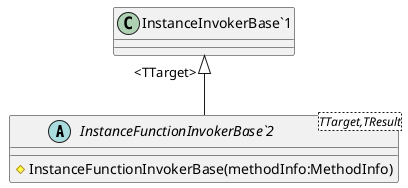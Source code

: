 @startuml
abstract class "InstanceFunctionInvokerBase`2"<TTarget,TResult> {
    # InstanceFunctionInvokerBase(methodInfo:MethodInfo)
}
"InstanceInvokerBase`1" "<TTarget>" <|-- "InstanceFunctionInvokerBase`2"
@enduml
